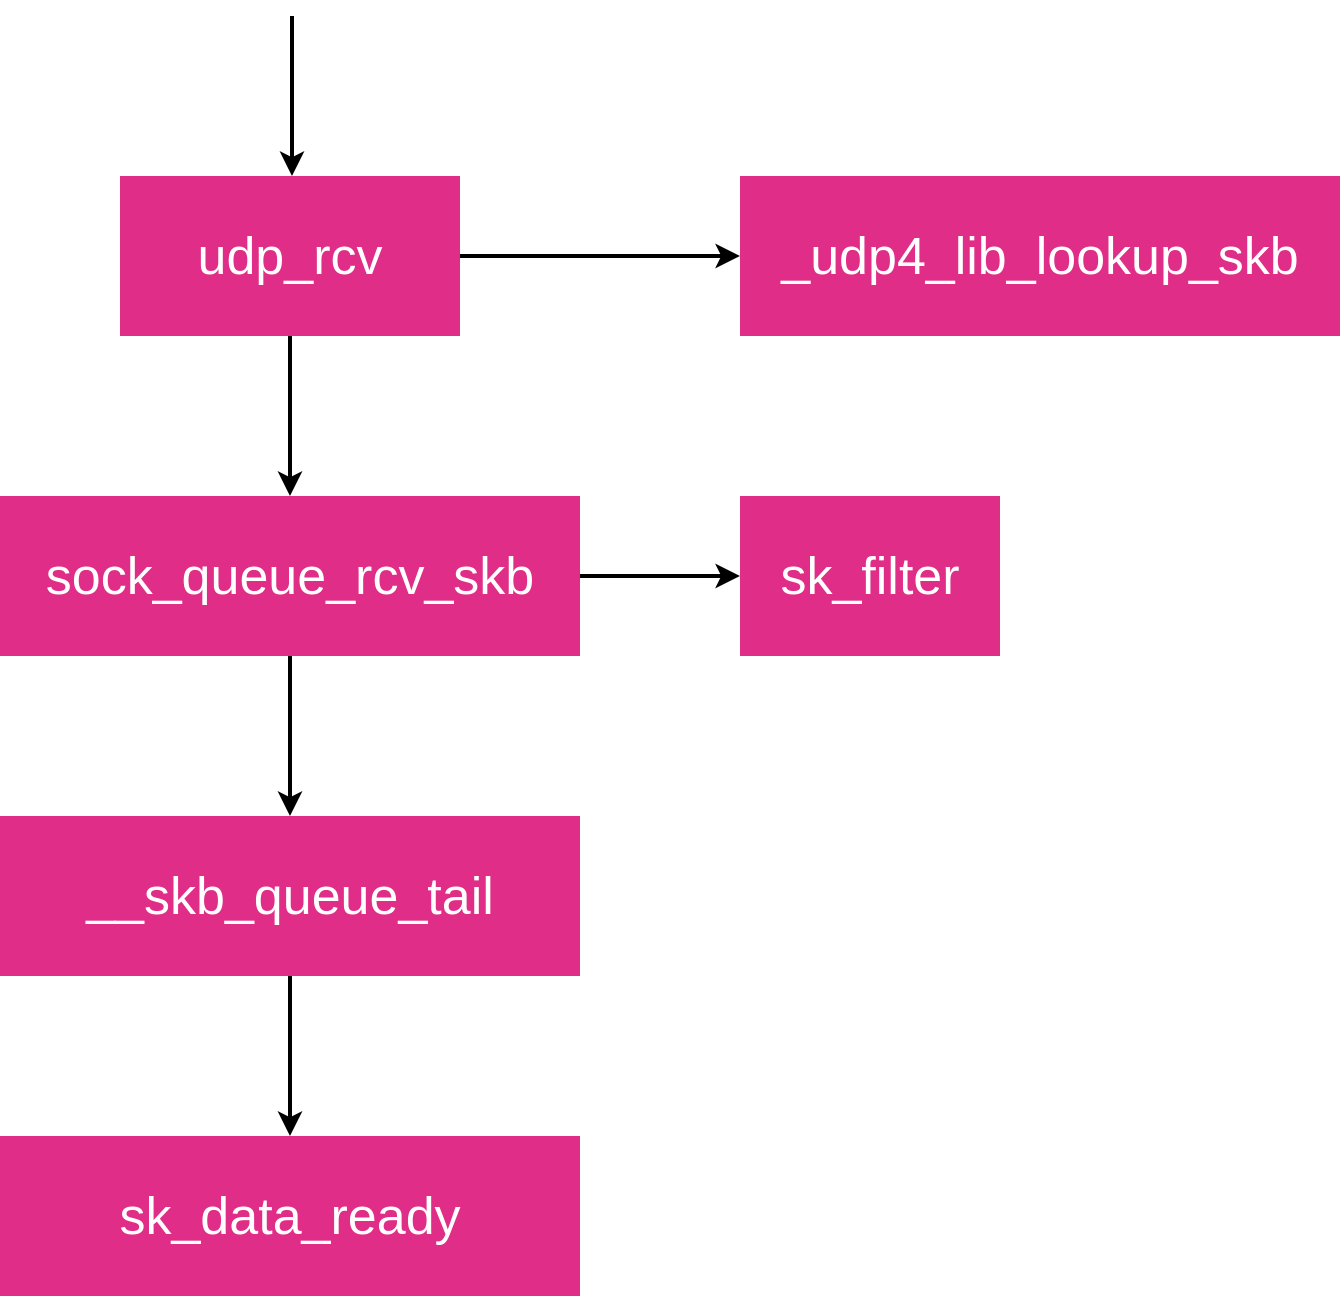 <mxfile version="14.6.13" type="device"><diagram id="FHttA0heeFUczZzYH5ZZ" name="第 1 页"><mxGraphModel dx="2765" dy="2493" grid="1" gridSize="10" guides="1" tooltips="1" connect="1" arrows="1" fold="1" page="1" pageScale="1" pageWidth="827" pageHeight="1169" math="0" shadow="0"><root><mxCell id="0"/><mxCell id="1" parent="0"/><mxCell id="erEAc2QL8su13RY4GeZ2-3" value="" style="edgeStyle=orthogonalEdgeStyle;rounded=0;orthogonalLoop=1;jettySize=auto;html=1;fontSize=26;fontColor=#FFFFFF;strokeWidth=2;" edge="1" parent="1" source="erEAc2QL8su13RY4GeZ2-1" target="erEAc2QL8su13RY4GeZ2-2"><mxGeometry relative="1" as="geometry"/></mxCell><mxCell id="erEAc2QL8su13RY4GeZ2-5" value="" style="edgeStyle=orthogonalEdgeStyle;rounded=0;orthogonalLoop=1;jettySize=auto;html=1;fontSize=26;fontColor=#FFFFFF;strokeWidth=2;" edge="1" parent="1" source="erEAc2QL8su13RY4GeZ2-1" target="erEAc2QL8su13RY4GeZ2-4"><mxGeometry relative="1" as="geometry"/></mxCell><mxCell id="erEAc2QL8su13RY4GeZ2-1" value="udp_rcv" style="whiteSpace=wrap;html=1;fontSize=26;fillColor=#E02D87;strokeColor=none;fontColor=#FFFFFF;strokeWidth=2;" vertex="1" parent="1"><mxGeometry x="120" y="220" width="170" height="80" as="geometry"/></mxCell><mxCell id="erEAc2QL8su13RY4GeZ2-2" value="_udp4_lib_lookup_skb" style="whiteSpace=wrap;html=1;fontSize=26;fillColor=#E02D87;strokeColor=none;fontColor=#FFFFFF;strokeWidth=2;" vertex="1" parent="1"><mxGeometry x="430" y="220" width="300" height="80" as="geometry"/></mxCell><mxCell id="erEAc2QL8su13RY4GeZ2-7" value="" style="edgeStyle=orthogonalEdgeStyle;rounded=0;orthogonalLoop=1;jettySize=auto;html=1;fontSize=26;fontColor=#FFFFFF;strokeWidth=2;" edge="1" parent="1" source="erEAc2QL8su13RY4GeZ2-4" target="erEAc2QL8su13RY4GeZ2-6"><mxGeometry relative="1" as="geometry"/></mxCell><mxCell id="erEAc2QL8su13RY4GeZ2-11" value="" style="edgeStyle=orthogonalEdgeStyle;rounded=0;orthogonalLoop=1;jettySize=auto;html=1;fontSize=26;fontColor=#FFFFFF;strokeWidth=2;" edge="1" parent="1" source="erEAc2QL8su13RY4GeZ2-4" target="erEAc2QL8su13RY4GeZ2-10"><mxGeometry relative="1" as="geometry"/></mxCell><mxCell id="erEAc2QL8su13RY4GeZ2-4" value="sock_queue_rcv_skb" style="whiteSpace=wrap;html=1;fontSize=26;fillColor=#E02D87;strokeColor=none;fontColor=#FFFFFF;strokeWidth=2;" vertex="1" parent="1"><mxGeometry x="60" y="380" width="290" height="80" as="geometry"/></mxCell><mxCell id="erEAc2QL8su13RY4GeZ2-9" value="" style="edgeStyle=orthogonalEdgeStyle;rounded=0;orthogonalLoop=1;jettySize=auto;html=1;fontSize=26;fontColor=#FFFFFF;strokeWidth=2;" edge="1" parent="1" source="erEAc2QL8su13RY4GeZ2-6" target="erEAc2QL8su13RY4GeZ2-8"><mxGeometry relative="1" as="geometry"/></mxCell><mxCell id="erEAc2QL8su13RY4GeZ2-6" value="__skb_queue_tail" style="whiteSpace=wrap;html=1;fontSize=26;fillColor=#E02D87;strokeColor=none;fontColor=#FFFFFF;strokeWidth=2;" vertex="1" parent="1"><mxGeometry x="60" y="540" width="290" height="80" as="geometry"/></mxCell><mxCell id="erEAc2QL8su13RY4GeZ2-8" value="sk_data_ready" style="whiteSpace=wrap;html=1;fontSize=26;fillColor=#E02D87;strokeColor=none;fontColor=#FFFFFF;strokeWidth=2;" vertex="1" parent="1"><mxGeometry x="60" y="700" width="290" height="80" as="geometry"/></mxCell><mxCell id="erEAc2QL8su13RY4GeZ2-10" value="sk_filter" style="whiteSpace=wrap;html=1;fontSize=26;fillColor=#E02D87;strokeColor=none;fontColor=#FFFFFF;strokeWidth=2;" vertex="1" parent="1"><mxGeometry x="430" y="380" width="130" height="80" as="geometry"/></mxCell><mxCell id="erEAc2QL8su13RY4GeZ2-12" value="" style="edgeStyle=orthogonalEdgeStyle;rounded=0;orthogonalLoop=1;jettySize=auto;html=1;fontSize=26;fontColor=#FFFFFF;strokeWidth=2;" edge="1" parent="1"><mxGeometry relative="1" as="geometry"><mxPoint x="206" y="140" as="sourcePoint"/><mxPoint x="206" y="220" as="targetPoint"/></mxGeometry></mxCell></root></mxGraphModel></diagram></mxfile>